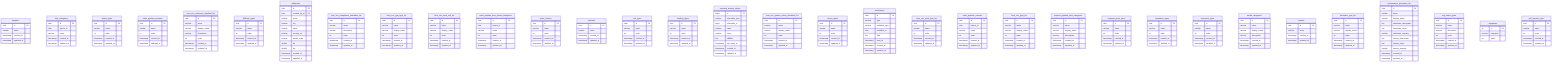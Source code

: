 erDiagram

   suppliers {
        char id PK
        varchar name 
        timestamp created_at 
        timestamp updated_at 
    }

    task_categories {
        char id PK
        char parent_id 
        varchar name 
        timestamp created_at 
        timestamp updated_at 
    }

    phase_types {
        char id PK
        varchar name 
        int order 
        timestamp created_at 
        timestamp updated_at 
    }

    sales_pipeline_products {
        char id PK
        varchar name 
        int order 
        timestamp created_at 
        timestamp updated_at 
    }

    form_coc_reference_standard_list {
        char id PK
        varchar name 
        varchar display_name 
        varchar description 
        int order 
        timestamp created_at 
        timestamp updated_at 
    }

    difficulty_types {
        char id PK
        varchar name 
        int order 
        timestamp created_at 
        timestamp updated_at 
    }

    addresses {
        char id PK
        char created_by_id FK
        varchar street 
        varchar city 
        varchar state 
        varchar country_iso 
        varchar postal_code 
        double lat 
        double lng 
        timestamp created_at 
        timestamp updated_at 
    }

    form_coc_compliance_checkbox_list {
        char id PK
        varchar name 
        varchar description 
        int order 
        timestamp created_at 
        timestamp updated_at 
    }

    form_coc_grid_type_list {
        char id PK
        varchar name 
        varchar display_name 
        int order 
        timestamp created_at 
        timestamp updated_at 
    }

    form_coc_work_risk_list {
        char id PK
        varchar name 
        varchar display_name 
        int order 
        timestamp created_at 
        timestamp updated_at 
    }

    sales_pipeline_item_closed_categories {
        char id PK
        char parent_id 
        varchar name 
        int order 
        timestamp created_at 
        timestamp updated_at 
    }

    water_heaters {
        char id PK
        varchar name 
        int order 
        timestamp created_at 
        timestamp updated_at 
    }

    networks {
        char id PK
        varchar name 
        timestamp created_at 
        timestamp updated_at 
    }

    roof_types {
        char id PK
        varchar name 
        int order 
        timestamp created_at 
        timestamp updated_at 
    }

    shading_types {
        char id PK
        varchar name 
        int order 
        timestamp created_at 
        timestamp updated_at 
    }

    personal_access_tokens {
        bigint id PK
        varchar tokenable_type 
        bigint tokenable_id 
        varchar name 
        varchar token 
        text abilities 
        timestamp last_used_at 
        timestamp created_at 
        timestamp updated_at 
    }

    form_coc_system_check_checkbox_list {
        char id PK
        varchar name 
        varchar display_name 
        int order 
        timestamp created_at 
        timestamp updated_at 
    }
    storey_types {
        char id PK
        varchar name 
        int order 
        timestamp created_at 
        timestamp updated_at 
    }

    notifications {
        char id PK
        varchar type 
        varchar notifiable_type 
        char notifiable_id 
        text data 
        timestamp read_at 
        timestamp created_at 
        timestamp updated_at 
    }

    form_coc_work_type_list {
        char id PK
        varchar name 
        int order 
        timestamp created_at 
        timestamp updated_at 
    }

    sales_pipeline_sources {
        char id PK
        char parent_id 
        varchar name 
        int order 
        timestamp created_at 
        timestamp updated_at 
    }

    form_coc_type_list {
        char id PK
        varchar name 
        varchar display_name 
        int order 
        timestamp created_at 
        timestamp updated_at 
    }

    projects_pipeline_item_categories {
        char id PK
        varchar name 
        varchar display_name 
        varchar description 
        timestamp created_at 
        timestamp updated_at 
    }

    compass_point_types {
        char id PK
        varchar name 
        int order 
        timestamp created_at 
        timestamp updated_at 
    }

    orientation_types {
        char id PK
        varchar name 
        int order 
        timestamp created_at 
        timestamp updated_at 
    }

    timesheet_types {
        char id PK
        varchar name 
        int order 
        timestamp created_at 
        timestamp updated_at 
    }

    media_categories {
        char id PK
        varchar name 
        varchar display_name 
        varchar description 
        timestamp created_at 
        timestamp updated_at 
    }

    retailers {
        char id PK
        varchar name 
        timestamp created_at 
        timestamp updated_at 
    }

    handover_type_list {
        char id PK
        varchar name 
        varchar display_name 
        int order 
        timestamp created_at 
        timestamp updated_at 
    }

    maintenance_procedure_list {
        char id PK
        varchar name 
        varchar display_name 
        text shutdown_description 
        text shutdown_steps 
        varchar shutdown_warning 
        text startup_description 
        text startup_steps 
        varchar startup_warning 
        timestamp created_at 
        timestamp updated_at 
    }

    rag_status_types {
        char id PK
        varchar name 
        varchar description 
        int order 
        timestamp created_at 
        timestamp updated_at 
    }

    migrations {
        int id PK
        varchar migration 
        int batch 
    }

    roof_bracket_types {
        char id PK
        varchar name 
        int order 
        timestamp created_at 
        timestamp updated_at 
    }
